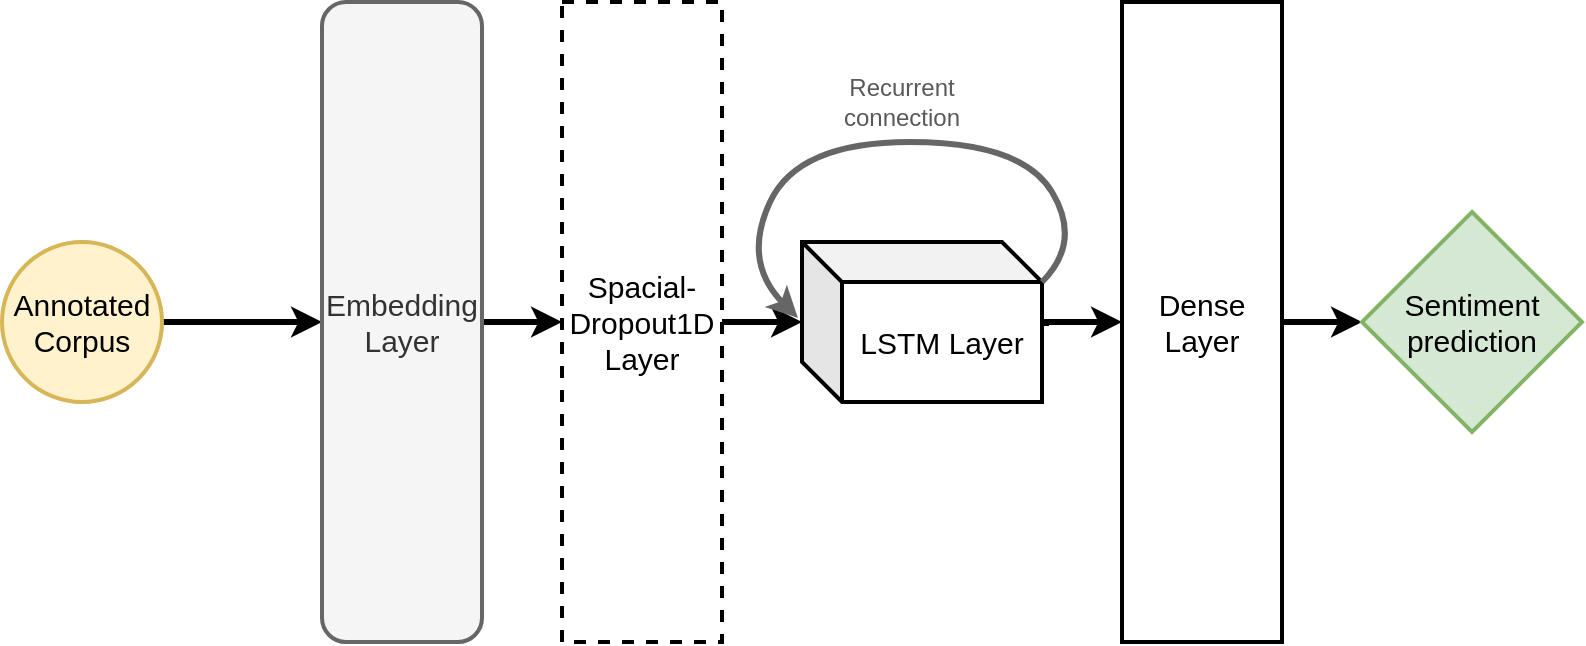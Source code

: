 <mxfile version="14.8.4" type="github">
  <diagram id="FgxprVoga50uPgCRiva-" name="Page-1">
    <mxGraphModel dx="1422" dy="791" grid="1" gridSize="10" guides="1" tooltips="1" connect="1" arrows="1" fold="1" page="1" pageScale="1" pageWidth="827" pageHeight="1169" math="0" shadow="0">
      <root>
        <mxCell id="0" />
        <mxCell id="1" parent="0" />
        <mxCell id="Z-zd4Z4Abuf2PiybZv9X-8" style="edgeStyle=orthogonalEdgeStyle;rounded=0;orthogonalLoop=1;jettySize=auto;html=1;exitX=1;exitY=0.5;exitDx=0;exitDy=0;entryX=0;entryY=0.5;entryDx=0;entryDy=0;strokeWidth=3;" edge="1" parent="1" source="Z-zd4Z4Abuf2PiybZv9X-1" target="Z-zd4Z4Abuf2PiybZv9X-2">
          <mxGeometry relative="1" as="geometry" />
        </mxCell>
        <mxCell id="Z-zd4Z4Abuf2PiybZv9X-1" value="&lt;font style=&quot;font-size: 15px&quot;&gt;Annotated Corpus&lt;/font&gt;" style="ellipse;whiteSpace=wrap;html=1;aspect=fixed;strokeWidth=2;fillColor=#fff2cc;strokeColor=#d6b656;" vertex="1" parent="1">
          <mxGeometry x="40" y="400" width="80" height="80" as="geometry" />
        </mxCell>
        <mxCell id="Z-zd4Z4Abuf2PiybZv9X-9" style="edgeStyle=orthogonalEdgeStyle;rounded=0;orthogonalLoop=1;jettySize=auto;html=1;exitX=1;exitY=0.5;exitDx=0;exitDy=0;entryX=0;entryY=0.5;entryDx=0;entryDy=0;strokeWidth=3;" edge="1" parent="1" source="Z-zd4Z4Abuf2PiybZv9X-2" target="Z-zd4Z4Abuf2PiybZv9X-3">
          <mxGeometry relative="1" as="geometry" />
        </mxCell>
        <mxCell id="Z-zd4Z4Abuf2PiybZv9X-2" value="&lt;font style=&quot;font-size: 15px&quot;&gt;Embedding Layer&lt;/font&gt;" style="rounded=1;whiteSpace=wrap;html=1;strokeWidth=2;fillColor=#f5f5f5;strokeColor=#666666;fontColor=#333333;" vertex="1" parent="1">
          <mxGeometry x="200" y="280" width="80" height="320" as="geometry" />
        </mxCell>
        <mxCell id="Z-zd4Z4Abuf2PiybZv9X-10" style="edgeStyle=orthogonalEdgeStyle;rounded=0;orthogonalLoop=1;jettySize=auto;html=1;exitX=1;exitY=0.5;exitDx=0;exitDy=0;strokeWidth=3;" edge="1" parent="1" source="Z-zd4Z4Abuf2PiybZv9X-3" target="Z-zd4Z4Abuf2PiybZv9X-4">
          <mxGeometry relative="1" as="geometry" />
        </mxCell>
        <mxCell id="Z-zd4Z4Abuf2PiybZv9X-3" value="&lt;font style=&quot;font-size: 15px&quot;&gt;Spacial-Dropout1D Layer&lt;/font&gt;" style="rounded=0;whiteSpace=wrap;html=1;strokeWidth=2;dashed=1;" vertex="1" parent="1">
          <mxGeometry x="320" y="280" width="80" height="320" as="geometry" />
        </mxCell>
        <mxCell id="Z-zd4Z4Abuf2PiybZv9X-13" style="edgeStyle=orthogonalEdgeStyle;rounded=0;orthogonalLoop=1;jettySize=auto;html=1;exitX=1.017;exitY=0.525;exitDx=0;exitDy=0;exitPerimeter=0;strokeWidth=3;" edge="1" parent="1" source="Z-zd4Z4Abuf2PiybZv9X-4" target="Z-zd4Z4Abuf2PiybZv9X-5">
          <mxGeometry relative="1" as="geometry">
            <Array as="points">
              <mxPoint x="562" y="440" />
            </Array>
          </mxGeometry>
        </mxCell>
        <mxCell id="Z-zd4Z4Abuf2PiybZv9X-4" value="&lt;font style=&quot;font-size: 15px&quot;&gt;LSTM Layer&lt;/font&gt;" style="shape=cube;whiteSpace=wrap;html=1;boundedLbl=1;backgroundOutline=1;darkOpacity=0.05;darkOpacity2=0.1;strokeWidth=2;" vertex="1" parent="1">
          <mxGeometry x="440" y="400" width="120" height="80" as="geometry" />
        </mxCell>
        <mxCell id="Z-zd4Z4Abuf2PiybZv9X-14" style="edgeStyle=orthogonalEdgeStyle;rounded=0;orthogonalLoop=1;jettySize=auto;html=1;exitX=1;exitY=0.5;exitDx=0;exitDy=0;entryX=0;entryY=0.5;entryDx=0;entryDy=0;strokeWidth=3;" edge="1" parent="1" source="Z-zd4Z4Abuf2PiybZv9X-5" target="Z-zd4Z4Abuf2PiybZv9X-7">
          <mxGeometry relative="1" as="geometry" />
        </mxCell>
        <mxCell id="Z-zd4Z4Abuf2PiybZv9X-5" value="&lt;font style=&quot;font-size: 15px&quot;&gt;Dense Layer&lt;/font&gt;" style="rounded=0;whiteSpace=wrap;html=1;strokeWidth=2;" vertex="1" parent="1">
          <mxGeometry x="600" y="280" width="80" height="320" as="geometry" />
        </mxCell>
        <mxCell id="Z-zd4Z4Abuf2PiybZv9X-7" value="&lt;font style=&quot;font-size: 15px&quot;&gt;Sentiment prediction&lt;/font&gt;" style="rhombus;whiteSpace=wrap;html=1;strokeWidth=2;fillColor=#d5e8d4;strokeColor=#82b366;" vertex="1" parent="1">
          <mxGeometry x="720" y="385" width="110" height="110" as="geometry" />
        </mxCell>
        <mxCell id="Z-zd4Z4Abuf2PiybZv9X-11" value="" style="curved=1;endArrow=classic;html=1;strokeWidth=3;entryX=-0.017;entryY=0.475;entryDx=0;entryDy=0;entryPerimeter=0;fillColor=#f5f5f5;strokeColor=#666666;" edge="1" parent="1" target="Z-zd4Z4Abuf2PiybZv9X-4">
          <mxGeometry width="50" height="50" relative="1" as="geometry">
            <mxPoint x="560" y="420" as="sourcePoint" />
            <mxPoint x="420" y="410" as="targetPoint" />
            <Array as="points">
              <mxPoint x="580" y="400" />
              <mxPoint x="550" y="350" />
              <mxPoint x="438" y="350" />
              <mxPoint x="410" y="410" />
            </Array>
          </mxGeometry>
        </mxCell>
        <mxCell id="Z-zd4Z4Abuf2PiybZv9X-15" value="&lt;font color=&quot;#595959&quot;&gt;Recurrent connection&lt;/font&gt;" style="text;html=1;strokeColor=none;fillColor=none;align=center;verticalAlign=middle;whiteSpace=wrap;rounded=0;dashed=1;" vertex="1" parent="1">
          <mxGeometry x="470" y="320" width="40" height="20" as="geometry" />
        </mxCell>
      </root>
    </mxGraphModel>
  </diagram>
</mxfile>
